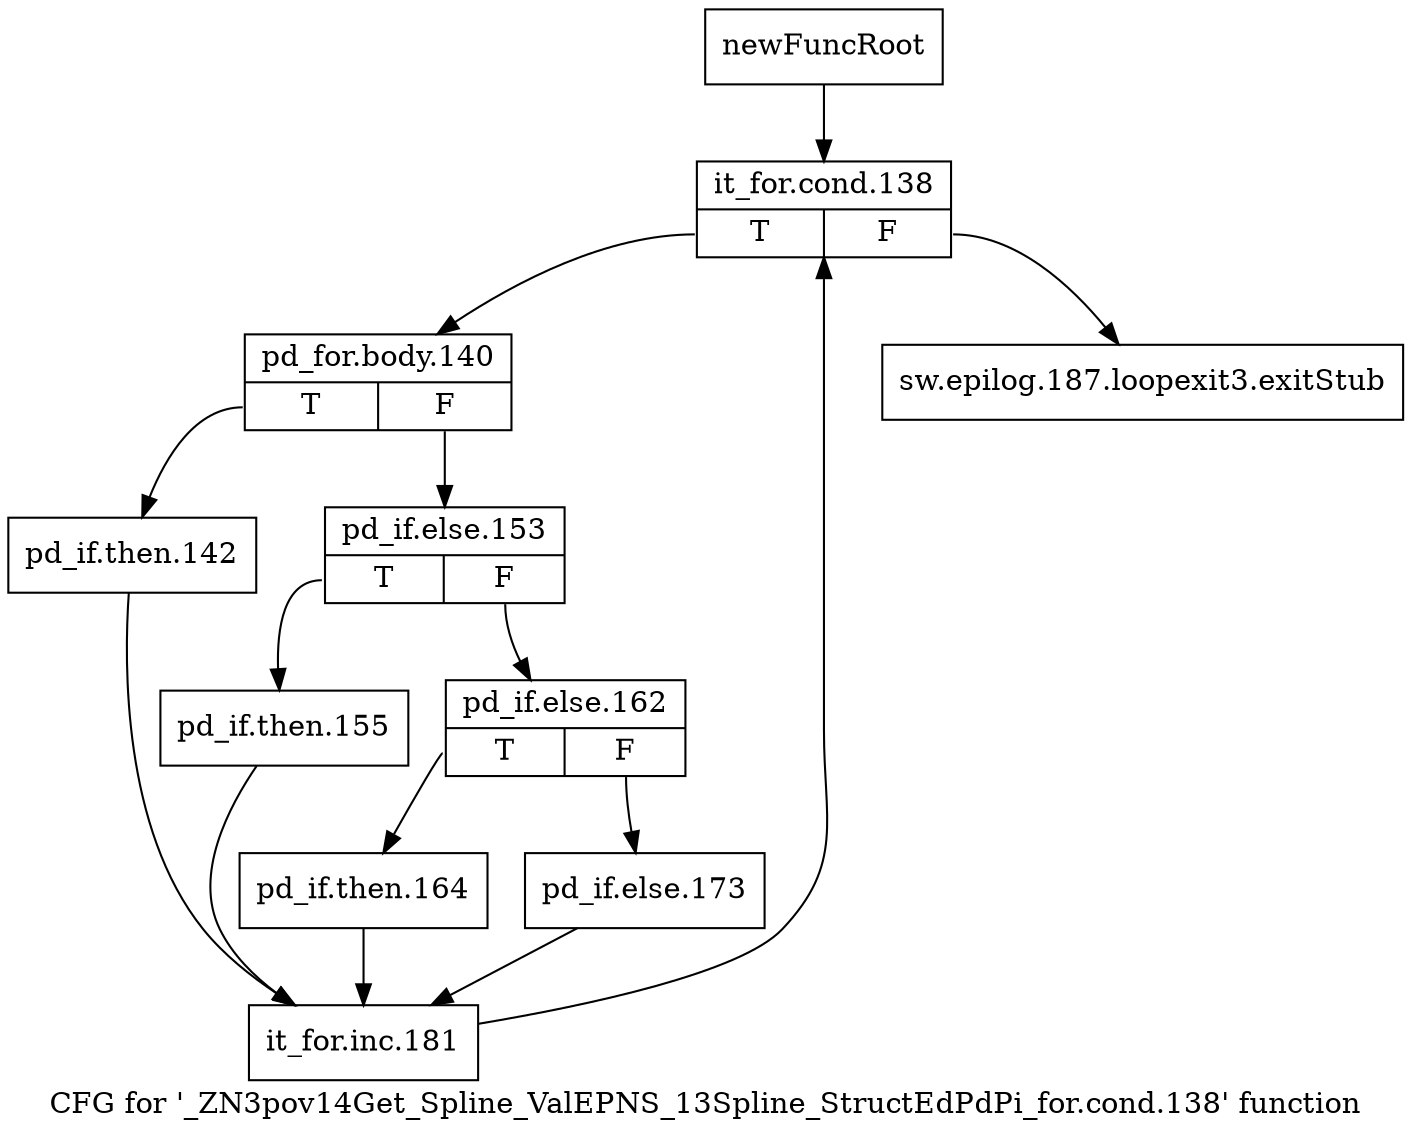 digraph "CFG for '_ZN3pov14Get_Spline_ValEPNS_13Spline_StructEdPdPi_for.cond.138' function" {
	label="CFG for '_ZN3pov14Get_Spline_ValEPNS_13Spline_StructEdPdPi_for.cond.138' function";

	Node0x24a42e0 [shape=record,label="{newFuncRoot}"];
	Node0x24a42e0 -> Node0x24aab60;
	Node0x24aab10 [shape=record,label="{sw.epilog.187.loopexit3.exitStub}"];
	Node0x24aab60 [shape=record,label="{it_for.cond.138|{<s0>T|<s1>F}}"];
	Node0x24aab60:s0 -> Node0x24aabb0;
	Node0x24aab60:s1 -> Node0x24aab10;
	Node0x24aabb0 [shape=record,label="{pd_for.body.140|{<s0>T|<s1>F}}"];
	Node0x24aabb0:s0 -> Node0x24aad90;
	Node0x24aabb0:s1 -> Node0x24aac00;
	Node0x24aac00 [shape=record,label="{pd_if.else.153|{<s0>T|<s1>F}}"];
	Node0x24aac00:s0 -> Node0x24aad40;
	Node0x24aac00:s1 -> Node0x24aac50;
	Node0x24aac50 [shape=record,label="{pd_if.else.162|{<s0>T|<s1>F}}"];
	Node0x24aac50:s0 -> Node0x24aacf0;
	Node0x24aac50:s1 -> Node0x24aaca0;
	Node0x24aaca0 [shape=record,label="{pd_if.else.173}"];
	Node0x24aaca0 -> Node0x24aade0;
	Node0x24aacf0 [shape=record,label="{pd_if.then.164}"];
	Node0x24aacf0 -> Node0x24aade0;
	Node0x24aad40 [shape=record,label="{pd_if.then.155}"];
	Node0x24aad40 -> Node0x24aade0;
	Node0x24aad90 [shape=record,label="{pd_if.then.142}"];
	Node0x24aad90 -> Node0x24aade0;
	Node0x24aade0 [shape=record,label="{it_for.inc.181}"];
	Node0x24aade0 -> Node0x24aab60;
}
